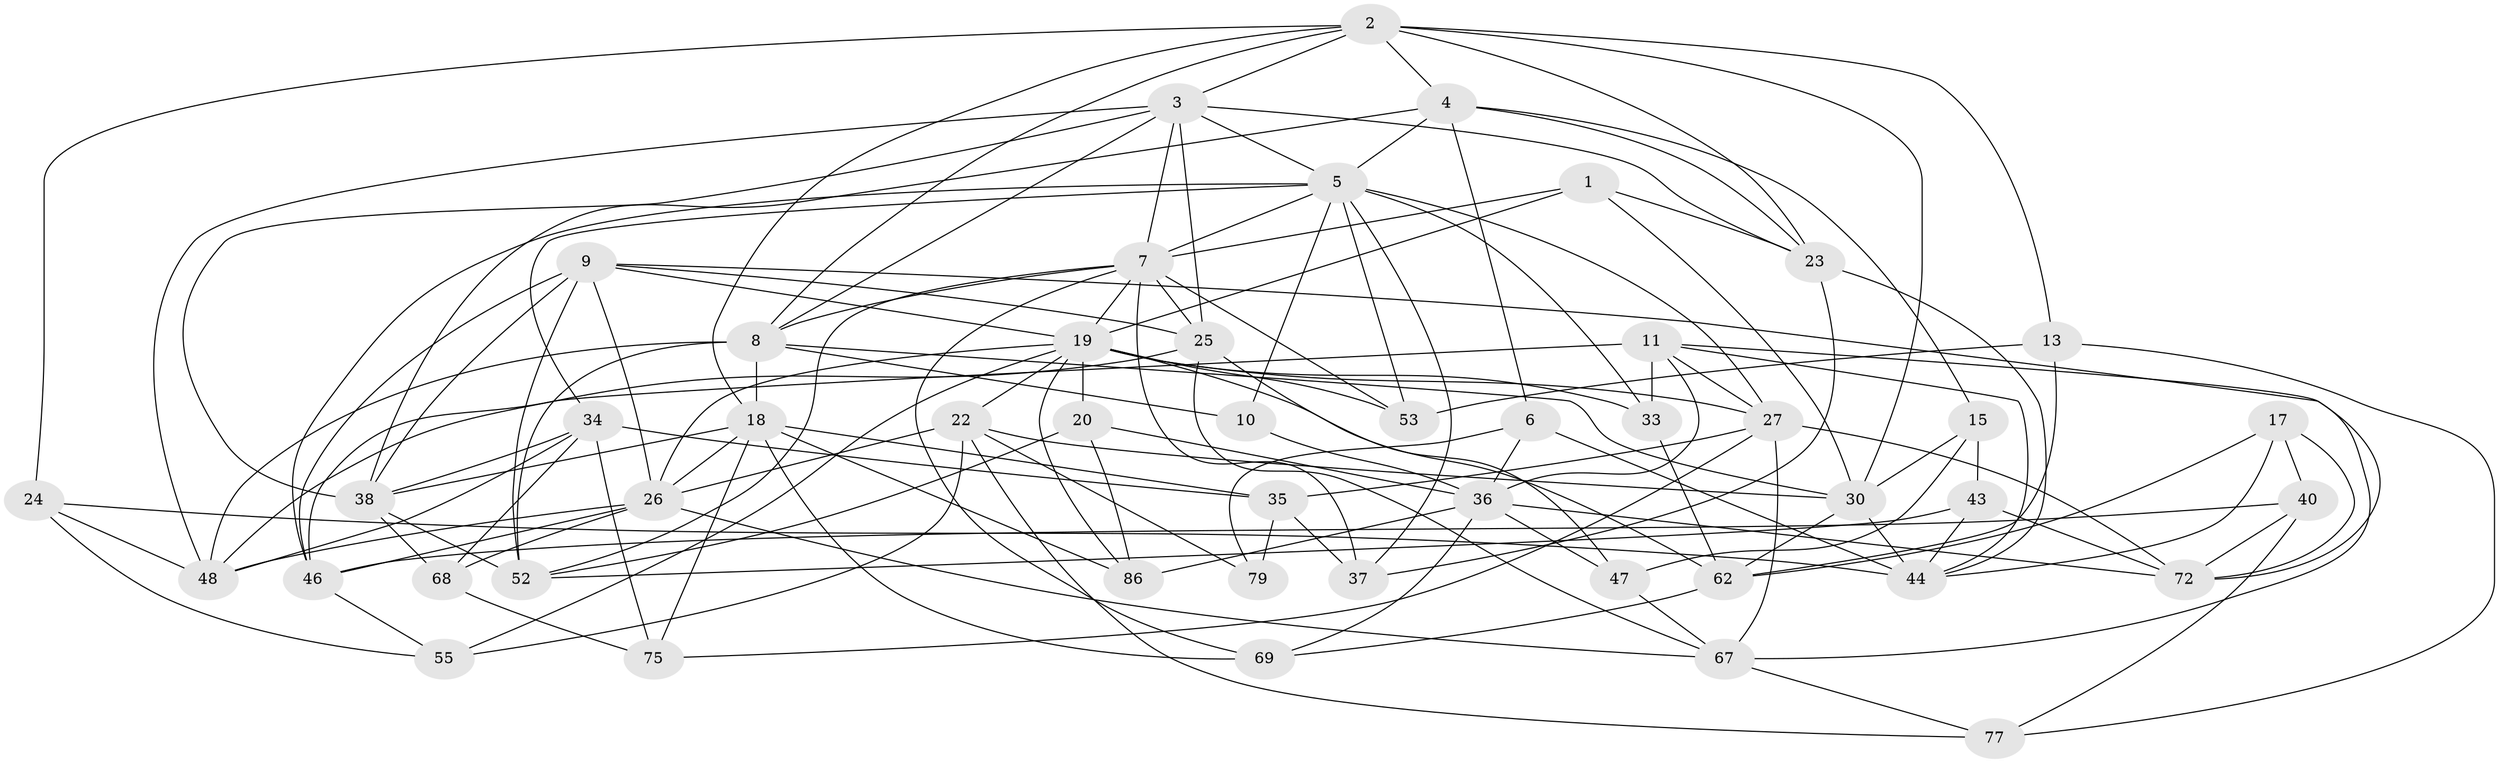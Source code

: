 // original degree distribution, {4: 1.0}
// Generated by graph-tools (version 1.1) at 2025/20/03/04/25 18:20:58]
// undirected, 48 vertices, 137 edges
graph export_dot {
graph [start="1"]
  node [color=gray90,style=filled];
  1;
  2 [super="+66+12"];
  3 [super="+95+59"];
  4 [super="+51"];
  5 [super="+28+41"];
  6;
  7 [super="+57+14"];
  8 [super="+21+16"];
  9 [super="+65"];
  10;
  11 [super="+73"];
  13;
  15;
  17;
  18 [super="+39+63"];
  19 [super="+64+49+85"];
  20;
  22 [super="+70"];
  23 [super="+32"];
  24;
  25 [super="+80"];
  26 [super="+54+50"];
  27 [super="+78"];
  30 [super="+94+31"];
  33;
  34 [super="+90"];
  35 [super="+45"];
  36 [super="+82+76"];
  37;
  38 [super="+42+84"];
  40;
  43;
  44 [super="+88"];
  46 [super="+58"];
  47;
  48 [super="+91"];
  52 [super="+56"];
  53;
  55;
  62 [super="+92"];
  67 [super="+96"];
  68;
  69;
  72 [super="+74"];
  75;
  77;
  79;
  86;
  1 -- 23;
  1 -- 30;
  1 -- 19;
  1 -- 7;
  2 -- 3;
  2 -- 18;
  2 -- 24;
  2 -- 13;
  2 -- 30;
  2 -- 4;
  2 -- 23;
  2 -- 8;
  3 -- 25;
  3 -- 8;
  3 -- 23;
  3 -- 7;
  3 -- 48;
  3 -- 5;
  3 -- 38;
  4 -- 23;
  4 -- 6;
  4 -- 5;
  4 -- 15;
  4 -- 38;
  5 -- 34;
  5 -- 37;
  5 -- 53;
  5 -- 10;
  5 -- 33;
  5 -- 27;
  5 -- 46;
  5 -- 7;
  6 -- 79;
  6 -- 36;
  6 -- 44;
  7 -- 69;
  7 -- 52;
  7 -- 53;
  7 -- 25;
  7 -- 19;
  7 -- 37;
  7 -- 8;
  8 -- 10 [weight=2];
  8 -- 52 [weight=2];
  8 -- 30;
  8 -- 18;
  8 -- 48;
  9 -- 72;
  9 -- 46;
  9 -- 25;
  9 -- 38;
  9 -- 19 [weight=2];
  9 -- 26;
  9 -- 52;
  10 -- 36;
  11 -- 67;
  11 -- 36;
  11 -- 48;
  11 -- 33;
  11 -- 44;
  11 -- 27;
  13 -- 62;
  13 -- 53;
  13 -- 77;
  15 -- 47;
  15 -- 43;
  15 -- 30;
  17 -- 44;
  17 -- 40;
  17 -- 72;
  17 -- 62;
  18 -- 86;
  18 -- 69;
  18 -- 26;
  18 -- 35;
  18 -- 75;
  18 -- 38;
  19 -- 26;
  19 -- 53;
  19 -- 86;
  19 -- 55;
  19 -- 20;
  19 -- 22;
  19 -- 27 [weight=2];
  19 -- 62;
  19 -- 33;
  20 -- 86;
  20 -- 36;
  20 -- 52;
  22 -- 26;
  22 -- 55;
  22 -- 79;
  22 -- 77;
  22 -- 30;
  23 -- 37;
  23 -- 44;
  24 -- 55;
  24 -- 44;
  24 -- 48;
  25 -- 47;
  25 -- 46;
  25 -- 67;
  26 -- 68;
  26 -- 67;
  26 -- 48;
  26 -- 46;
  27 -- 67;
  27 -- 35;
  27 -- 72;
  27 -- 75;
  30 -- 44 [weight=2];
  30 -- 62;
  33 -- 62;
  34 -- 48;
  34 -- 68;
  34 -- 35;
  34 -- 75;
  34 -- 38;
  35 -- 37;
  35 -- 79 [weight=2];
  36 -- 47;
  36 -- 72;
  36 -- 69;
  36 -- 86;
  38 -- 68;
  38 -- 52 [weight=2];
  40 -- 72;
  40 -- 77;
  40 -- 46;
  43 -- 52;
  43 -- 72;
  43 -- 44;
  46 -- 55;
  47 -- 67;
  62 -- 69;
  67 -- 77;
  68 -- 75;
}

